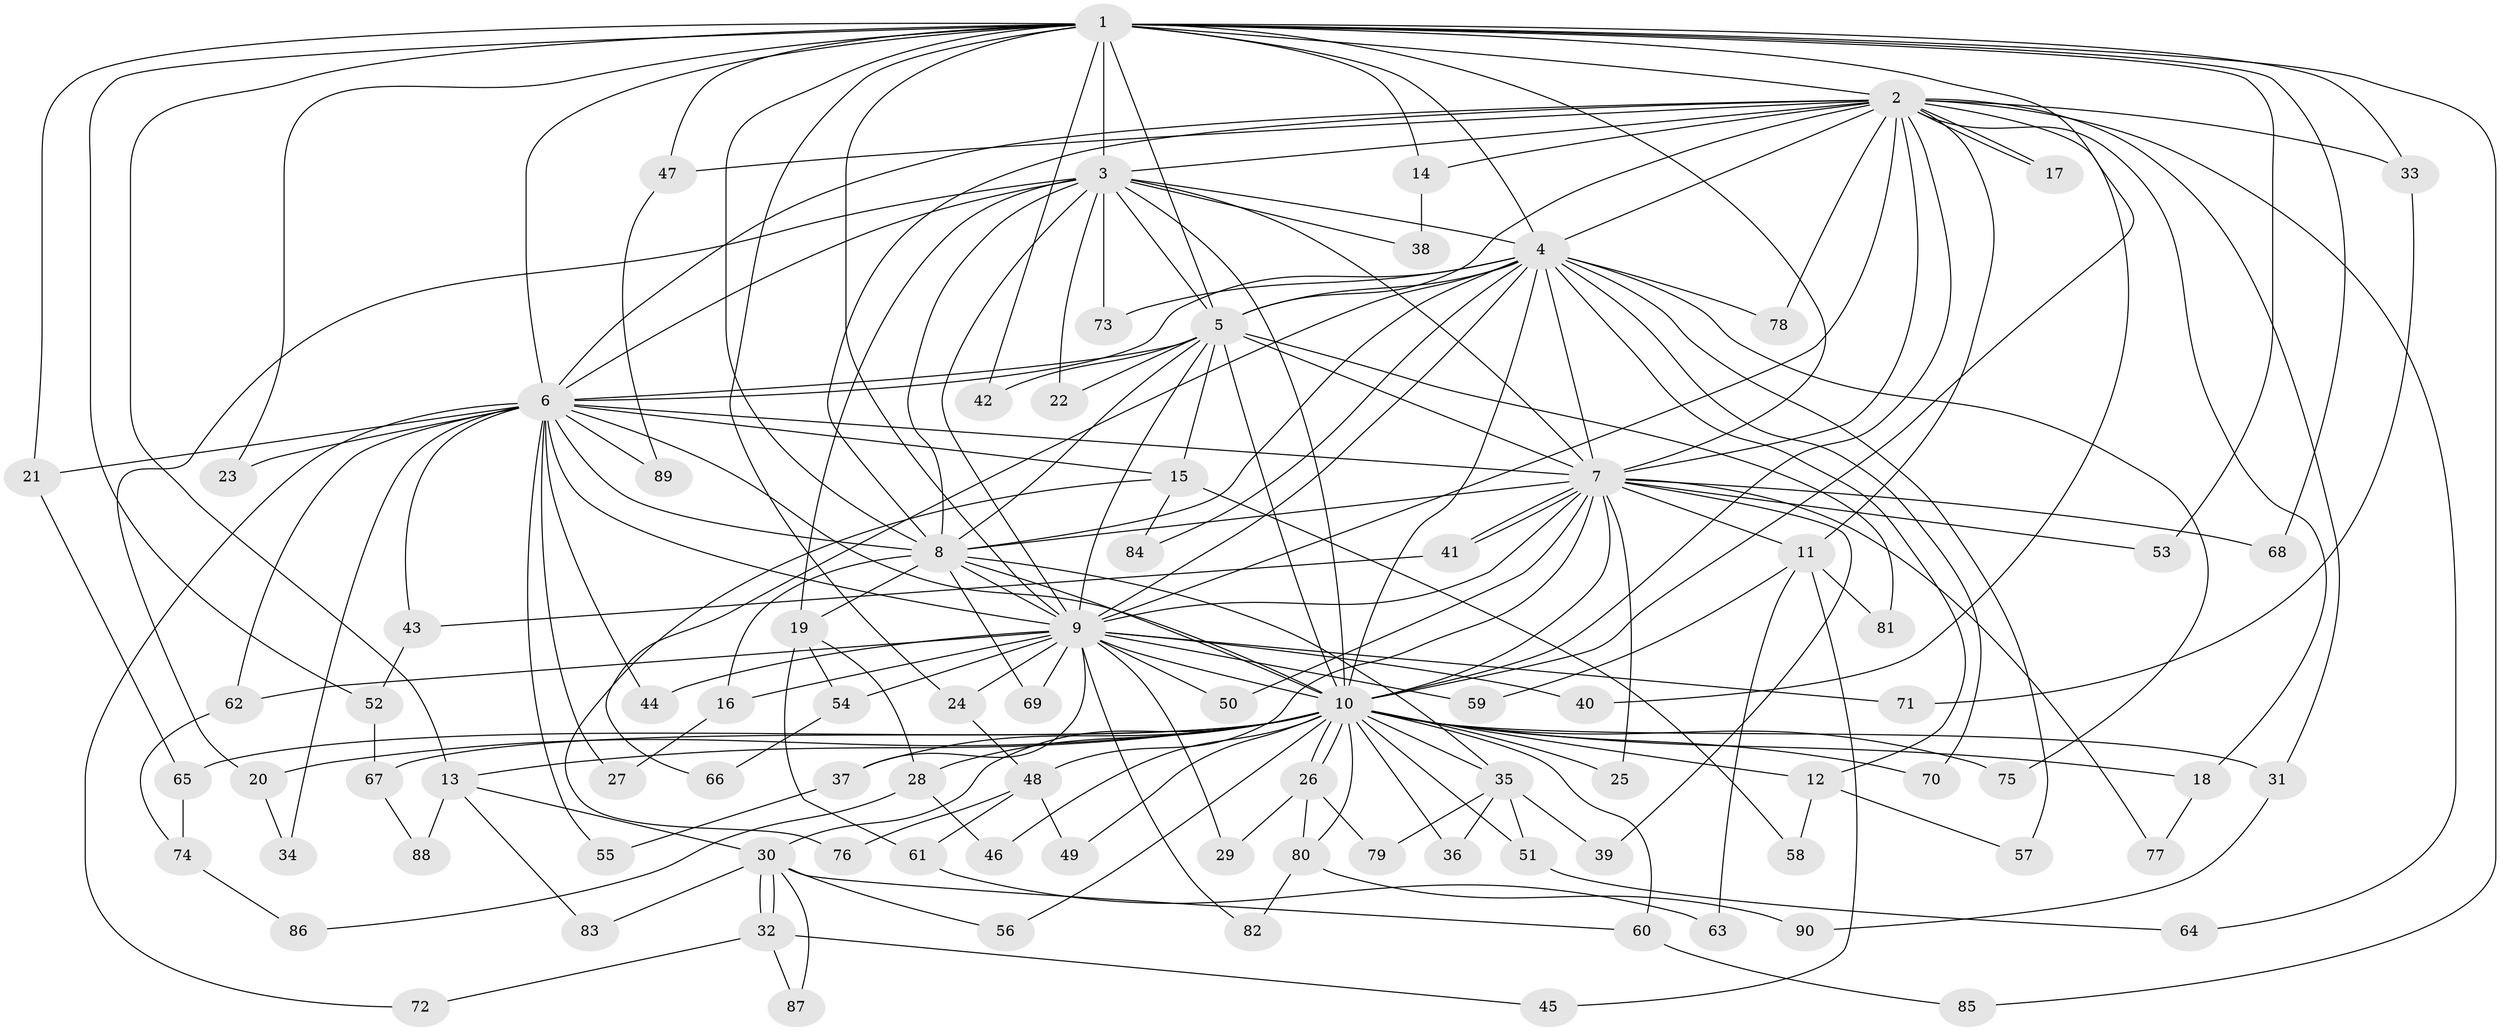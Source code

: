 // Generated by graph-tools (version 1.1) at 2025/01/03/09/25 03:01:23]
// undirected, 90 vertices, 205 edges
graph export_dot {
graph [start="1"]
  node [color=gray90,style=filled];
  1;
  2;
  3;
  4;
  5;
  6;
  7;
  8;
  9;
  10;
  11;
  12;
  13;
  14;
  15;
  16;
  17;
  18;
  19;
  20;
  21;
  22;
  23;
  24;
  25;
  26;
  27;
  28;
  29;
  30;
  31;
  32;
  33;
  34;
  35;
  36;
  37;
  38;
  39;
  40;
  41;
  42;
  43;
  44;
  45;
  46;
  47;
  48;
  49;
  50;
  51;
  52;
  53;
  54;
  55;
  56;
  57;
  58;
  59;
  60;
  61;
  62;
  63;
  64;
  65;
  66;
  67;
  68;
  69;
  70;
  71;
  72;
  73;
  74;
  75;
  76;
  77;
  78;
  79;
  80;
  81;
  82;
  83;
  84;
  85;
  86;
  87;
  88;
  89;
  90;
  1 -- 2;
  1 -- 3;
  1 -- 4;
  1 -- 5;
  1 -- 6;
  1 -- 7;
  1 -- 8;
  1 -- 9;
  1 -- 10;
  1 -- 13;
  1 -- 14;
  1 -- 21;
  1 -- 23;
  1 -- 24;
  1 -- 33;
  1 -- 42;
  1 -- 47;
  1 -- 52;
  1 -- 53;
  1 -- 68;
  1 -- 85;
  2 -- 3;
  2 -- 4;
  2 -- 5;
  2 -- 6;
  2 -- 7;
  2 -- 8;
  2 -- 9;
  2 -- 10;
  2 -- 11;
  2 -- 14;
  2 -- 17;
  2 -- 17;
  2 -- 18;
  2 -- 31;
  2 -- 33;
  2 -- 40;
  2 -- 47;
  2 -- 64;
  2 -- 78;
  3 -- 4;
  3 -- 5;
  3 -- 6;
  3 -- 7;
  3 -- 8;
  3 -- 9;
  3 -- 10;
  3 -- 19;
  3 -- 20;
  3 -- 22;
  3 -- 38;
  3 -- 73;
  4 -- 5;
  4 -- 6;
  4 -- 7;
  4 -- 8;
  4 -- 9;
  4 -- 10;
  4 -- 12;
  4 -- 57;
  4 -- 66;
  4 -- 70;
  4 -- 73;
  4 -- 75;
  4 -- 78;
  4 -- 84;
  5 -- 6;
  5 -- 7;
  5 -- 8;
  5 -- 9;
  5 -- 10;
  5 -- 15;
  5 -- 22;
  5 -- 42;
  5 -- 81;
  6 -- 7;
  6 -- 8;
  6 -- 9;
  6 -- 10;
  6 -- 15;
  6 -- 21;
  6 -- 23;
  6 -- 27;
  6 -- 34;
  6 -- 43;
  6 -- 44;
  6 -- 55;
  6 -- 62;
  6 -- 72;
  6 -- 89;
  7 -- 8;
  7 -- 9;
  7 -- 10;
  7 -- 11;
  7 -- 25;
  7 -- 39;
  7 -- 41;
  7 -- 41;
  7 -- 48;
  7 -- 50;
  7 -- 53;
  7 -- 68;
  7 -- 77;
  8 -- 9;
  8 -- 10;
  8 -- 16;
  8 -- 19;
  8 -- 35;
  8 -- 69;
  9 -- 10;
  9 -- 16;
  9 -- 24;
  9 -- 29;
  9 -- 37;
  9 -- 40;
  9 -- 44;
  9 -- 50;
  9 -- 54;
  9 -- 59;
  9 -- 62;
  9 -- 69;
  9 -- 71;
  9 -- 82;
  10 -- 12;
  10 -- 13;
  10 -- 18;
  10 -- 20;
  10 -- 25;
  10 -- 26;
  10 -- 26;
  10 -- 28;
  10 -- 30;
  10 -- 31;
  10 -- 35;
  10 -- 36;
  10 -- 37;
  10 -- 46;
  10 -- 49;
  10 -- 51;
  10 -- 56;
  10 -- 60;
  10 -- 65;
  10 -- 67;
  10 -- 70;
  10 -- 75;
  10 -- 80;
  11 -- 45;
  11 -- 59;
  11 -- 63;
  11 -- 81;
  12 -- 57;
  12 -- 58;
  13 -- 30;
  13 -- 83;
  13 -- 88;
  14 -- 38;
  15 -- 58;
  15 -- 76;
  15 -- 84;
  16 -- 27;
  18 -- 77;
  19 -- 28;
  19 -- 54;
  19 -- 61;
  20 -- 34;
  21 -- 65;
  24 -- 48;
  26 -- 29;
  26 -- 79;
  26 -- 80;
  28 -- 46;
  28 -- 86;
  30 -- 32;
  30 -- 32;
  30 -- 56;
  30 -- 60;
  30 -- 83;
  30 -- 87;
  31 -- 90;
  32 -- 45;
  32 -- 72;
  32 -- 87;
  33 -- 71;
  35 -- 36;
  35 -- 39;
  35 -- 51;
  35 -- 79;
  37 -- 55;
  41 -- 43;
  43 -- 52;
  47 -- 89;
  48 -- 49;
  48 -- 61;
  48 -- 76;
  51 -- 64;
  52 -- 67;
  54 -- 66;
  60 -- 85;
  61 -- 63;
  62 -- 74;
  65 -- 74;
  67 -- 88;
  74 -- 86;
  80 -- 82;
  80 -- 90;
}
